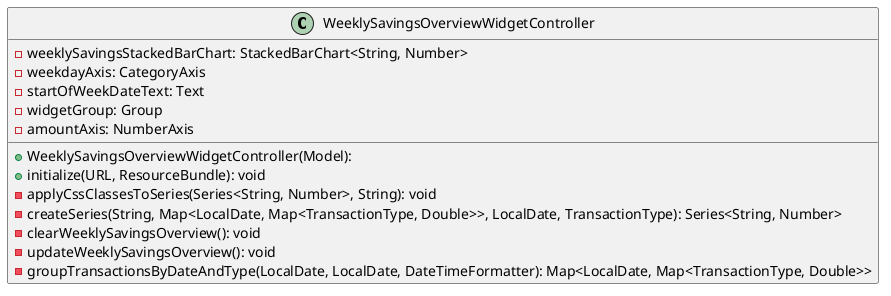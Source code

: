 @startuml
class WeeklySavingsOverviewWidgetController {
  - weeklySavingsStackedBarChart: StackedBarChart<String, Number>
  - weekdayAxis: CategoryAxis
  - startOfWeekDateText: Text
  - widgetGroup: Group
  - amountAxis: NumberAxis
  + WeeklySavingsOverviewWidgetController(Model):
  + initialize(URL, ResourceBundle): void
  - applyCssClassesToSeries(Series<String, Number>, String): void
  - createSeries(String, Map<LocalDate, Map<TransactionType, Double>>, LocalDate, TransactionType): Series<String, Number>
  - clearWeeklySavingsOverview(): void
  - updateWeeklySavingsOverview(): void
  - groupTransactionsByDateAndType(LocalDate, LocalDate, DateTimeFormatter): Map<LocalDate, Map<TransactionType, Double>>
}
@enduml